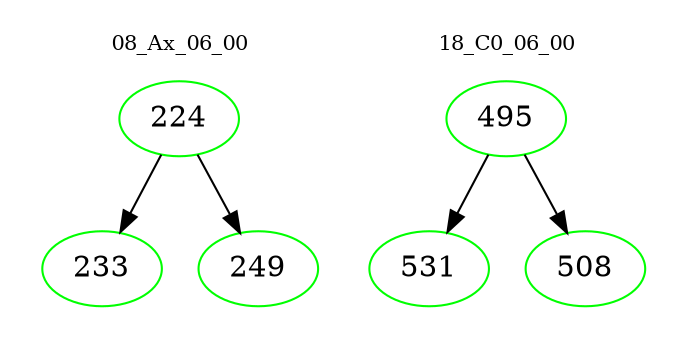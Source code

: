 digraph{
subgraph cluster_0 {
color = white
label = "08_Ax_06_00";
fontsize=10;
T0_224 [label="224", color="green"]
T0_224 -> T0_233 [color="black"]
T0_233 [label="233", color="green"]
T0_224 -> T0_249 [color="black"]
T0_249 [label="249", color="green"]
}
subgraph cluster_1 {
color = white
label = "18_C0_06_00";
fontsize=10;
T1_495 [label="495", color="green"]
T1_495 -> T1_531 [color="black"]
T1_531 [label="531", color="green"]
T1_495 -> T1_508 [color="black"]
T1_508 [label="508", color="green"]
}
}
